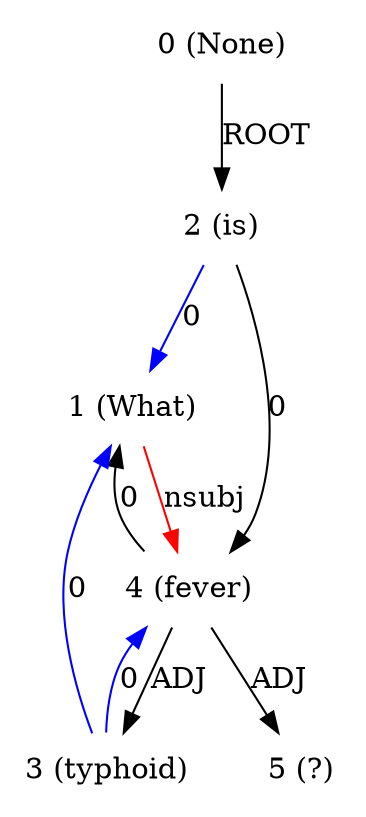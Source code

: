 digraph G{
edge [dir=forward]
node [shape=plaintext]

0 [label="0 (None)"]
0 -> 2 [label="ROOT"]
1 [label="1 (What)"]
2 [label="2 (is)"]
2 -> 4 [label="0"]
2 -> 1 [label="0", color="blue"]
3 [label="3 (typhoid)"]
3 -> 4 [label="0", color="blue"]
3 -> 1 [label="0", color="blue"]
4 [label="4 (fever)"]
4 -> 1 [label="0"]
4 -> 3 [label="ADJ"]
4 -> 5 [label="ADJ"]
1 -> 4 [label="nsubj", color="red"]
5 [label="5 (?)"]
}
